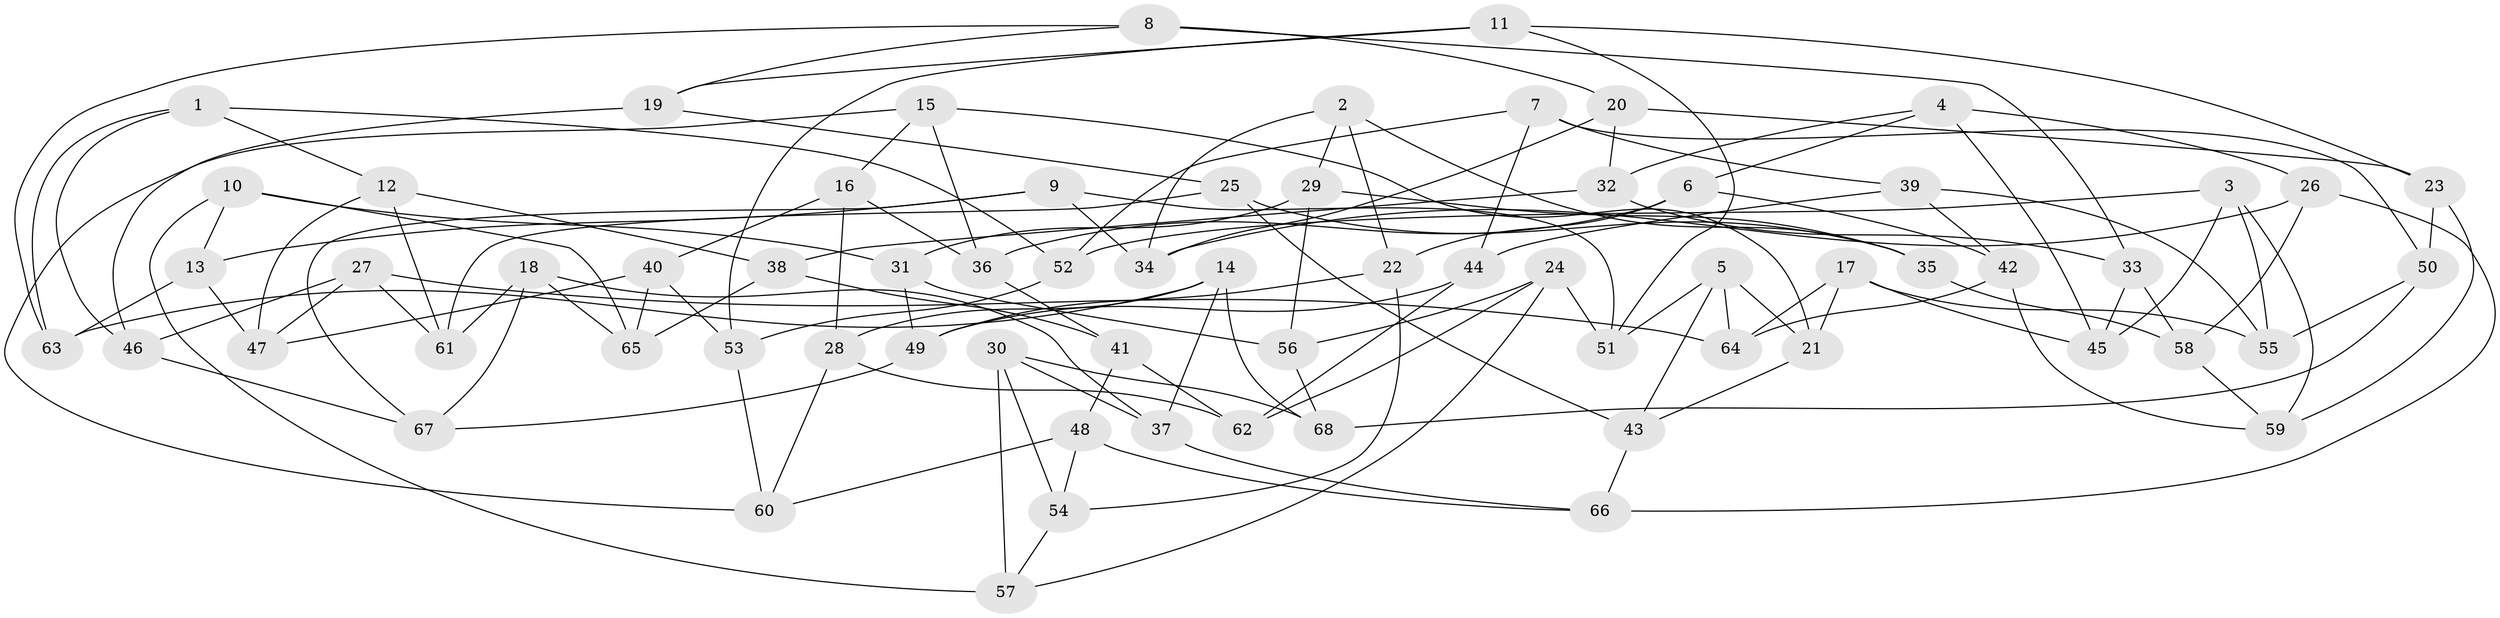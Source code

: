 // coarse degree distribution, {4: 0.55, 6: 0.25, 5: 0.05, 8: 0.075, 7: 0.025, 9: 0.025, 10: 0.025}
// Generated by graph-tools (version 1.1) at 2025/20/03/04/25 18:20:45]
// undirected, 68 vertices, 136 edges
graph export_dot {
graph [start="1"]
  node [color=gray90,style=filled];
  1;
  2;
  3;
  4;
  5;
  6;
  7;
  8;
  9;
  10;
  11;
  12;
  13;
  14;
  15;
  16;
  17;
  18;
  19;
  20;
  21;
  22;
  23;
  24;
  25;
  26;
  27;
  28;
  29;
  30;
  31;
  32;
  33;
  34;
  35;
  36;
  37;
  38;
  39;
  40;
  41;
  42;
  43;
  44;
  45;
  46;
  47;
  48;
  49;
  50;
  51;
  52;
  53;
  54;
  55;
  56;
  57;
  58;
  59;
  60;
  61;
  62;
  63;
  64;
  65;
  66;
  67;
  68;
  1 -- 12;
  1 -- 46;
  1 -- 63;
  1 -- 52;
  2 -- 35;
  2 -- 34;
  2 -- 29;
  2 -- 22;
  3 -- 59;
  3 -- 52;
  3 -- 45;
  3 -- 55;
  4 -- 26;
  4 -- 45;
  4 -- 32;
  4 -- 6;
  5 -- 51;
  5 -- 43;
  5 -- 21;
  5 -- 64;
  6 -- 22;
  6 -- 36;
  6 -- 42;
  7 -- 44;
  7 -- 39;
  7 -- 50;
  7 -- 52;
  8 -- 63;
  8 -- 19;
  8 -- 20;
  8 -- 33;
  9 -- 13;
  9 -- 51;
  9 -- 34;
  9 -- 67;
  10 -- 57;
  10 -- 65;
  10 -- 31;
  10 -- 13;
  11 -- 19;
  11 -- 53;
  11 -- 23;
  11 -- 51;
  12 -- 38;
  12 -- 61;
  12 -- 47;
  13 -- 47;
  13 -- 63;
  14 -- 68;
  14 -- 63;
  14 -- 37;
  14 -- 28;
  15 -- 16;
  15 -- 36;
  15 -- 60;
  15 -- 21;
  16 -- 36;
  16 -- 40;
  16 -- 28;
  17 -- 21;
  17 -- 45;
  17 -- 55;
  17 -- 64;
  18 -- 65;
  18 -- 37;
  18 -- 67;
  18 -- 61;
  19 -- 25;
  19 -- 46;
  20 -- 32;
  20 -- 23;
  20 -- 34;
  21 -- 43;
  22 -- 49;
  22 -- 54;
  23 -- 59;
  23 -- 50;
  24 -- 62;
  24 -- 57;
  24 -- 51;
  24 -- 56;
  25 -- 61;
  25 -- 43;
  25 -- 35;
  26 -- 58;
  26 -- 34;
  26 -- 66;
  27 -- 64;
  27 -- 46;
  27 -- 47;
  27 -- 61;
  28 -- 60;
  28 -- 62;
  29 -- 35;
  29 -- 31;
  29 -- 56;
  30 -- 68;
  30 -- 57;
  30 -- 54;
  30 -- 37;
  31 -- 49;
  31 -- 56;
  32 -- 33;
  32 -- 38;
  33 -- 58;
  33 -- 45;
  35 -- 58;
  36 -- 41;
  37 -- 66;
  38 -- 65;
  38 -- 41;
  39 -- 44;
  39 -- 55;
  39 -- 42;
  40 -- 65;
  40 -- 47;
  40 -- 53;
  41 -- 48;
  41 -- 62;
  42 -- 59;
  42 -- 64;
  43 -- 66;
  44 -- 49;
  44 -- 62;
  46 -- 67;
  48 -- 60;
  48 -- 54;
  48 -- 66;
  49 -- 67;
  50 -- 68;
  50 -- 55;
  52 -- 53;
  53 -- 60;
  54 -- 57;
  56 -- 68;
  58 -- 59;
}
